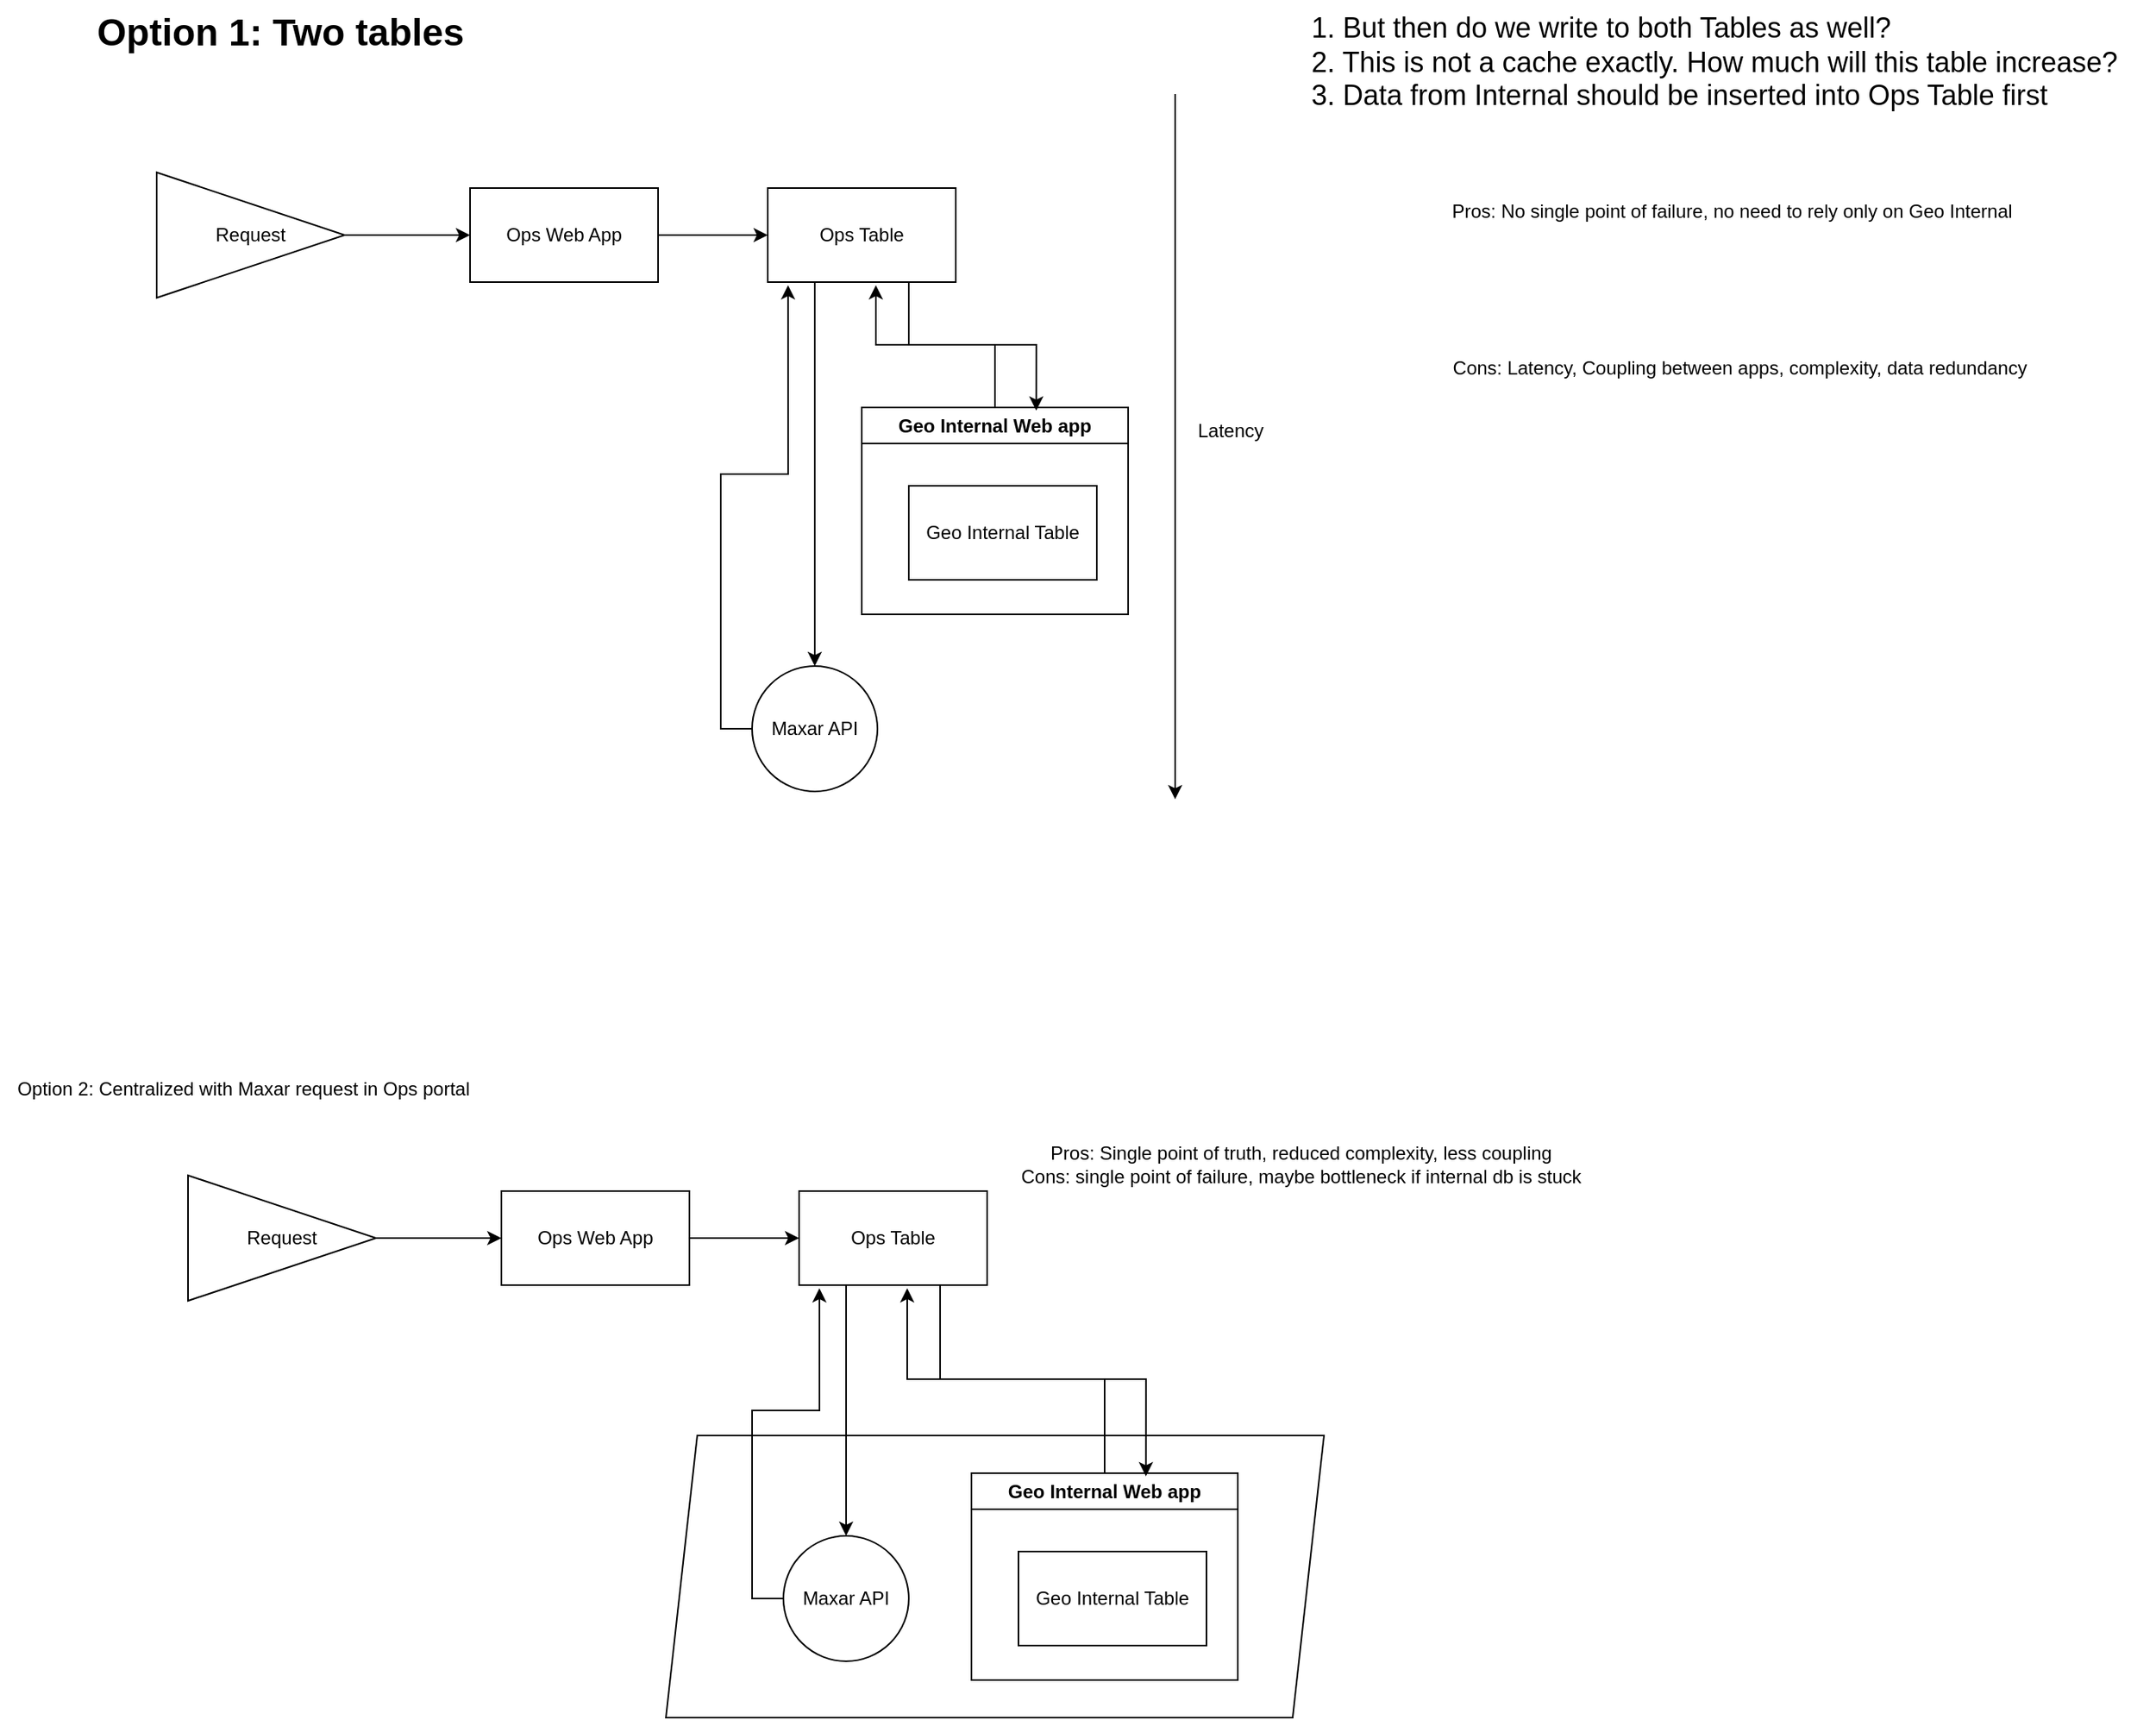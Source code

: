 <mxfile version="24.4.4" type="github">
  <diagram name="Page-1" id="rI2kh3Gkg-3g-Ctt-gzb">
    <mxGraphModel dx="2801" dy="686" grid="1" gridSize="10" guides="1" tooltips="1" connect="1" arrows="1" fold="1" page="1" pageScale="1" pageWidth="827" pageHeight="1169" math="0" shadow="0">
      <root>
        <mxCell id="0" />
        <mxCell id="1" parent="0" />
        <mxCell id="mPE-RRajF-i85CnaDNLj-49" value="" style="shape=parallelogram;perimeter=parallelogramPerimeter;whiteSpace=wrap;html=1;fixedSize=1;" vertex="1" parent="1">
          <mxGeometry x="-1215" y="946" width="420" height="180" as="geometry" />
        </mxCell>
        <mxCell id="mPE-RRajF-i85CnaDNLj-14" style="edgeStyle=orthogonalEdgeStyle;rounded=0;orthogonalLoop=1;jettySize=auto;html=1;exitX=1;exitY=0.5;exitDx=0;exitDy=0;entryX=0;entryY=0.5;entryDx=0;entryDy=0;" edge="1" parent="1" source="mPE-RRajF-i85CnaDNLj-1" target="mPE-RRajF-i85CnaDNLj-12">
          <mxGeometry relative="1" as="geometry" />
        </mxCell>
        <mxCell id="mPE-RRajF-i85CnaDNLj-1" value="Request" style="triangle;whiteSpace=wrap;html=1;" vertex="1" parent="1">
          <mxGeometry x="-1540" y="140" width="120" height="80" as="geometry" />
        </mxCell>
        <mxCell id="mPE-RRajF-i85CnaDNLj-5" value="&lt;h1 style=&quot;margin-top: 0px;&quot;&gt;Option 1: Two tables&lt;/h1&gt;" style="text;html=1;whiteSpace=wrap;overflow=hidden;rounded=0;" vertex="1" parent="1">
          <mxGeometry x="-1580" y="30" width="270" height="120" as="geometry" />
        </mxCell>
        <mxCell id="mPE-RRajF-i85CnaDNLj-18" style="edgeStyle=orthogonalEdgeStyle;rounded=0;orthogonalLoop=1;jettySize=auto;html=1;exitX=0.25;exitY=1;exitDx=0;exitDy=0;" edge="1" parent="1" source="mPE-RRajF-i85CnaDNLj-6" target="mPE-RRajF-i85CnaDNLj-7">
          <mxGeometry relative="1" as="geometry" />
        </mxCell>
        <mxCell id="mPE-RRajF-i85CnaDNLj-6" value="Ops Table" style="rounded=0;whiteSpace=wrap;html=1;" vertex="1" parent="1">
          <mxGeometry x="-1150" y="150" width="120" height="60" as="geometry" />
        </mxCell>
        <mxCell id="mPE-RRajF-i85CnaDNLj-7" value="Maxar API" style="ellipse;whiteSpace=wrap;html=1;aspect=fixed;" vertex="1" parent="1">
          <mxGeometry x="-1160" y="455" width="80" height="80" as="geometry" />
        </mxCell>
        <mxCell id="mPE-RRajF-i85CnaDNLj-10" value="" style="endArrow=classic;html=1;rounded=0;" edge="1" parent="1">
          <mxGeometry width="50" height="50" relative="1" as="geometry">
            <mxPoint x="-890" y="90" as="sourcePoint" />
            <mxPoint x="-890" y="540" as="targetPoint" />
          </mxGeometry>
        </mxCell>
        <mxCell id="mPE-RRajF-i85CnaDNLj-11" value="Latency" style="text;html=1;align=center;verticalAlign=middle;resizable=0;points=[];autosize=1;strokeColor=none;fillColor=none;" vertex="1" parent="1">
          <mxGeometry x="-890" y="290" width="70" height="30" as="geometry" />
        </mxCell>
        <mxCell id="mPE-RRajF-i85CnaDNLj-15" style="edgeStyle=orthogonalEdgeStyle;rounded=0;orthogonalLoop=1;jettySize=auto;html=1;exitX=1;exitY=0.5;exitDx=0;exitDy=0;entryX=0;entryY=0.5;entryDx=0;entryDy=0;" edge="1" parent="1" source="mPE-RRajF-i85CnaDNLj-12" target="mPE-RRajF-i85CnaDNLj-6">
          <mxGeometry relative="1" as="geometry" />
        </mxCell>
        <mxCell id="mPE-RRajF-i85CnaDNLj-12" value="Ops Web App" style="rounded=0;whiteSpace=wrap;html=1;" vertex="1" parent="1">
          <mxGeometry x="-1340" y="150" width="120" height="60" as="geometry" />
        </mxCell>
        <mxCell id="mPE-RRajF-i85CnaDNLj-13" value="Geo Internal Web app" style="swimlane;whiteSpace=wrap;html=1;" vertex="1" parent="1">
          <mxGeometry x="-1090" y="290" width="170" height="132" as="geometry" />
        </mxCell>
        <mxCell id="mPE-RRajF-i85CnaDNLj-2" value="Geo Internal Table" style="rounded=0;whiteSpace=wrap;html=1;" vertex="1" parent="mPE-RRajF-i85CnaDNLj-13">
          <mxGeometry x="30" y="50" width="120" height="60" as="geometry" />
        </mxCell>
        <mxCell id="mPE-RRajF-i85CnaDNLj-16" style="edgeStyle=orthogonalEdgeStyle;rounded=0;orthogonalLoop=1;jettySize=auto;html=1;exitX=0.75;exitY=1;exitDx=0;exitDy=0;entryX=0.655;entryY=0.015;entryDx=0;entryDy=0;entryPerimeter=0;" edge="1" parent="1" source="mPE-RRajF-i85CnaDNLj-6" target="mPE-RRajF-i85CnaDNLj-13">
          <mxGeometry relative="1" as="geometry" />
        </mxCell>
        <mxCell id="mPE-RRajF-i85CnaDNLj-17" style="edgeStyle=orthogonalEdgeStyle;rounded=0;orthogonalLoop=1;jettySize=auto;html=1;exitX=0.5;exitY=0;exitDx=0;exitDy=0;entryX=0.575;entryY=1.033;entryDx=0;entryDy=0;entryPerimeter=0;" edge="1" parent="1" source="mPE-RRajF-i85CnaDNLj-13" target="mPE-RRajF-i85CnaDNLj-6">
          <mxGeometry relative="1" as="geometry" />
        </mxCell>
        <mxCell id="mPE-RRajF-i85CnaDNLj-19" style="edgeStyle=orthogonalEdgeStyle;rounded=0;orthogonalLoop=1;jettySize=auto;html=1;exitX=0;exitY=0.5;exitDx=0;exitDy=0;entryX=0.108;entryY=1.033;entryDx=0;entryDy=0;entryPerimeter=0;" edge="1" parent="1" source="mPE-RRajF-i85CnaDNLj-7" target="mPE-RRajF-i85CnaDNLj-6">
          <mxGeometry relative="1" as="geometry" />
        </mxCell>
        <mxCell id="mPE-RRajF-i85CnaDNLj-20" value="&lt;font style=&quot;font-size: 18px;&quot;&gt;1. But then do we write to both Tables as well?&lt;/font&gt;&lt;div&gt;&lt;font style=&quot;font-size: 18px;&quot;&gt;2. This is not a cache exactly. How much will this table increase?&lt;/font&gt;&lt;/div&gt;&lt;div style=&quot;&quot;&gt;&lt;font style=&quot;font-size: 18px;&quot;&gt;3. Data from Internal should be inserted into Ops Table first&lt;/font&gt;&lt;/div&gt;" style="text;html=1;align=left;verticalAlign=middle;resizable=0;points=[];autosize=1;strokeColor=none;fillColor=none;" vertex="1" parent="1">
          <mxGeometry x="-805" y="30" width="540" height="80" as="geometry" />
        </mxCell>
        <mxCell id="mPE-RRajF-i85CnaDNLj-21" value="Pros: No single point of failure, no need to rely only on Geo Internal" style="text;html=1;align=center;verticalAlign=middle;resizable=0;points=[];autosize=1;strokeColor=none;fillColor=none;" vertex="1" parent="1">
          <mxGeometry x="-725" y="150" width="380" height="30" as="geometry" />
        </mxCell>
        <mxCell id="mPE-RRajF-i85CnaDNLj-22" value="Cons: Latency, Coupling between apps, complexity, data redundancy" style="text;html=1;align=center;verticalAlign=middle;resizable=0;points=[];autosize=1;strokeColor=none;fillColor=none;" vertex="1" parent="1">
          <mxGeometry x="-725" y="250" width="390" height="30" as="geometry" />
        </mxCell>
        <mxCell id="mPE-RRajF-i85CnaDNLj-24" value="Option 2: Centralized with Maxar request in Ops portal" style="text;html=1;align=center;verticalAlign=middle;resizable=0;points=[];autosize=1;strokeColor=none;fillColor=none;" vertex="1" parent="1">
          <mxGeometry x="-1640" y="710" width="310" height="30" as="geometry" />
        </mxCell>
        <mxCell id="mPE-RRajF-i85CnaDNLj-37" style="edgeStyle=orthogonalEdgeStyle;rounded=0;orthogonalLoop=1;jettySize=auto;html=1;exitX=1;exitY=0.5;exitDx=0;exitDy=0;entryX=0;entryY=0.5;entryDx=0;entryDy=0;" edge="1" parent="1" source="mPE-RRajF-i85CnaDNLj-38" target="mPE-RRajF-i85CnaDNLj-43">
          <mxGeometry relative="1" as="geometry" />
        </mxCell>
        <mxCell id="mPE-RRajF-i85CnaDNLj-38" value="Request" style="triangle;whiteSpace=wrap;html=1;" vertex="1" parent="1">
          <mxGeometry x="-1520" y="780" width="120" height="80" as="geometry" />
        </mxCell>
        <mxCell id="mPE-RRajF-i85CnaDNLj-39" style="edgeStyle=orthogonalEdgeStyle;rounded=0;orthogonalLoop=1;jettySize=auto;html=1;exitX=0.25;exitY=1;exitDx=0;exitDy=0;" edge="1" parent="1" source="mPE-RRajF-i85CnaDNLj-40" target="mPE-RRajF-i85CnaDNLj-41">
          <mxGeometry relative="1" as="geometry" />
        </mxCell>
        <mxCell id="mPE-RRajF-i85CnaDNLj-40" value="Ops Table" style="rounded=0;whiteSpace=wrap;html=1;" vertex="1" parent="1">
          <mxGeometry x="-1130" y="790" width="120" height="60" as="geometry" />
        </mxCell>
        <mxCell id="mPE-RRajF-i85CnaDNLj-41" value="Maxar API" style="ellipse;whiteSpace=wrap;html=1;aspect=fixed;" vertex="1" parent="1">
          <mxGeometry x="-1140" y="1010" width="80" height="80" as="geometry" />
        </mxCell>
        <mxCell id="mPE-RRajF-i85CnaDNLj-42" style="edgeStyle=orthogonalEdgeStyle;rounded=0;orthogonalLoop=1;jettySize=auto;html=1;exitX=1;exitY=0.5;exitDx=0;exitDy=0;entryX=0;entryY=0.5;entryDx=0;entryDy=0;" edge="1" parent="1" source="mPE-RRajF-i85CnaDNLj-43" target="mPE-RRajF-i85CnaDNLj-40">
          <mxGeometry relative="1" as="geometry" />
        </mxCell>
        <mxCell id="mPE-RRajF-i85CnaDNLj-43" value="Ops Web App" style="rounded=0;whiteSpace=wrap;html=1;" vertex="1" parent="1">
          <mxGeometry x="-1320" y="790" width="120" height="60" as="geometry" />
        </mxCell>
        <mxCell id="mPE-RRajF-i85CnaDNLj-44" value="Geo Internal Web app" style="swimlane;whiteSpace=wrap;html=1;" vertex="1" parent="1">
          <mxGeometry x="-1020" y="970" width="170" height="132" as="geometry" />
        </mxCell>
        <mxCell id="mPE-RRajF-i85CnaDNLj-45" value="Geo Internal Table" style="rounded=0;whiteSpace=wrap;html=1;" vertex="1" parent="mPE-RRajF-i85CnaDNLj-44">
          <mxGeometry x="30" y="50" width="120" height="60" as="geometry" />
        </mxCell>
        <mxCell id="mPE-RRajF-i85CnaDNLj-46" style="edgeStyle=orthogonalEdgeStyle;rounded=0;orthogonalLoop=1;jettySize=auto;html=1;exitX=0.75;exitY=1;exitDx=0;exitDy=0;entryX=0.655;entryY=0.015;entryDx=0;entryDy=0;entryPerimeter=0;" edge="1" parent="1" source="mPE-RRajF-i85CnaDNLj-40" target="mPE-RRajF-i85CnaDNLj-44">
          <mxGeometry relative="1" as="geometry" />
        </mxCell>
        <mxCell id="mPE-RRajF-i85CnaDNLj-47" style="edgeStyle=orthogonalEdgeStyle;rounded=0;orthogonalLoop=1;jettySize=auto;html=1;exitX=0.5;exitY=0;exitDx=0;exitDy=0;entryX=0.575;entryY=1.033;entryDx=0;entryDy=0;entryPerimeter=0;" edge="1" parent="1" source="mPE-RRajF-i85CnaDNLj-44" target="mPE-RRajF-i85CnaDNLj-40">
          <mxGeometry relative="1" as="geometry" />
        </mxCell>
        <mxCell id="mPE-RRajF-i85CnaDNLj-48" style="edgeStyle=orthogonalEdgeStyle;rounded=0;orthogonalLoop=1;jettySize=auto;html=1;exitX=0;exitY=0.5;exitDx=0;exitDy=0;entryX=0.108;entryY=1.033;entryDx=0;entryDy=0;entryPerimeter=0;" edge="1" parent="1" source="mPE-RRajF-i85CnaDNLj-41" target="mPE-RRajF-i85CnaDNLj-40">
          <mxGeometry relative="1" as="geometry" />
        </mxCell>
        <mxCell id="mPE-RRajF-i85CnaDNLj-50" value="Pros: Single point of truth, reduced complexity, less coupling&lt;div&gt;Cons: single point of failure, maybe bottleneck if internal db is stuck&lt;/div&gt;" style="text;html=1;align=center;verticalAlign=middle;resizable=0;points=[];autosize=1;strokeColor=none;fillColor=none;" vertex="1" parent="1">
          <mxGeometry x="-1000" y="753" width="380" height="40" as="geometry" />
        </mxCell>
      </root>
    </mxGraphModel>
  </diagram>
</mxfile>
